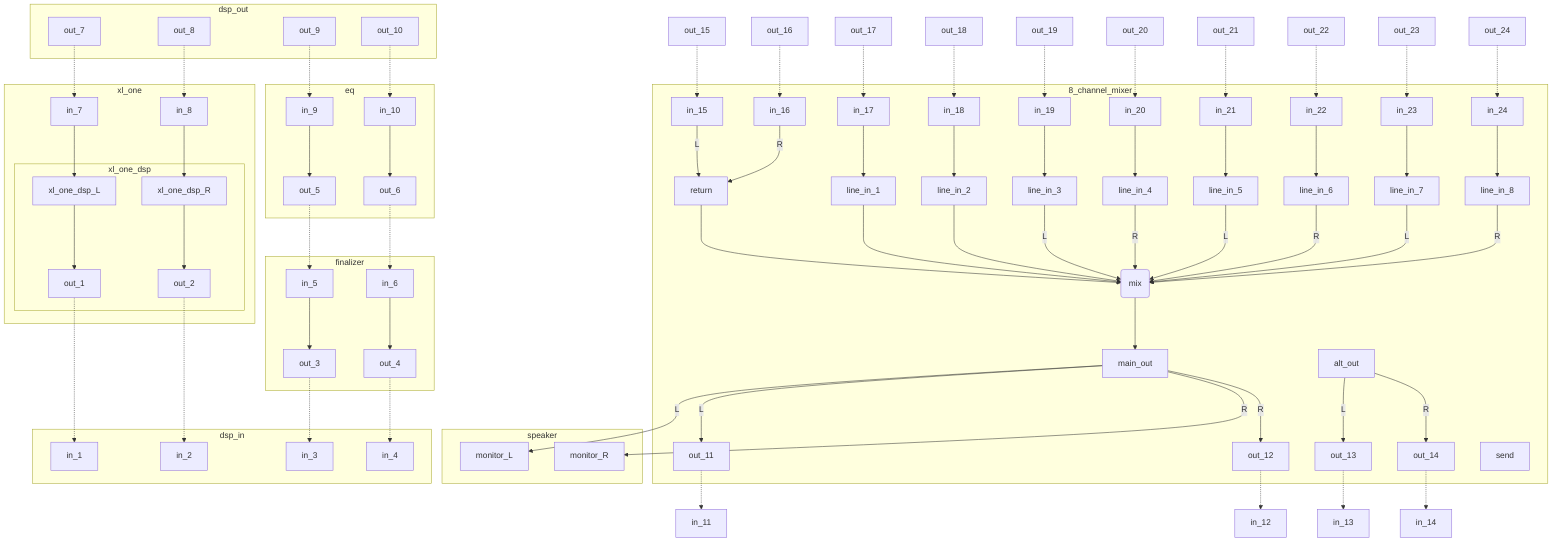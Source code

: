 graph TD
out_1 -.-> in_1
out_2 -.-> in_2
out_3 -.-> in_3
out_4 -.-> in_4
out_5 -.-> in_5
out_6 -.-> in_6
out_7 -.-> in_7
out_8 -.-> in_8
out_9 -.-> in_9
out_10 -.-> in_10
out_11 -.-> in_11
out_12 -.-> in_12
out_13 -.-> in_13
out_14 -.-> in_14
out_15 -.-> in_15
out_16 -.-> in_16
out_17 -.-> in_17
out_18 -.-> in_18
out_19 -.-> in_19
out_20 -.-> in_20
out_21 -.-> in_21
out_22 -.-> in_22
out_23 -.-> in_23
out_24 -.-> in_24

subgraph dsp_in
in_1
in_2
in_3
in_4
end
subgraph dsp_out
out_7
out_8
out_9
out_10
end

subgraph finalizer
in_5 --> out_3
in_6 --> out_4
end

subgraph xl_one
in_7 --> xl_one_dsp_L
in_8 --> xl_one_dsp_R
subgraph xl_one_dsp
xl_one_dsp_L --> out_1
xl_one_dsp_R --> out_2
end
end
subgraph eq
in_9 --> out_5
in_10 --> out_6
end

subgraph speaker
monitor_L
monitor_R
end

subgraph 8_channel_mixer
send
main_out
alt_out
mix(mix) --> main_out
line_in_1 --> mix
line_in_2 --> mix
line_in_3 -->|L| mix
line_in_4 -->|R| mix
line_in_5 -->|L| mix
line_in_6 -->|R| mix
line_in_7 -->|L| mix
line_in_8 -->|R| mix
return --> mix
in_15 --> |L| return
in_16 --> |R| return
alt_out --> |L| out_13
alt_out --> |R| out_14
in_17 --> line_in_1
in_18 --> line_in_2
in_19 --> line_in_3
in_20 --> line_in_4
in_21 --> line_in_5
in_22 --> line_in_6
in_23 --> line_in_7
in_24 --> line_in_8
main_out --> |L| monitor_L
main_out --> |L| out_11
main_out --> |R| monitor_R
main_out --> |R| out_12
end